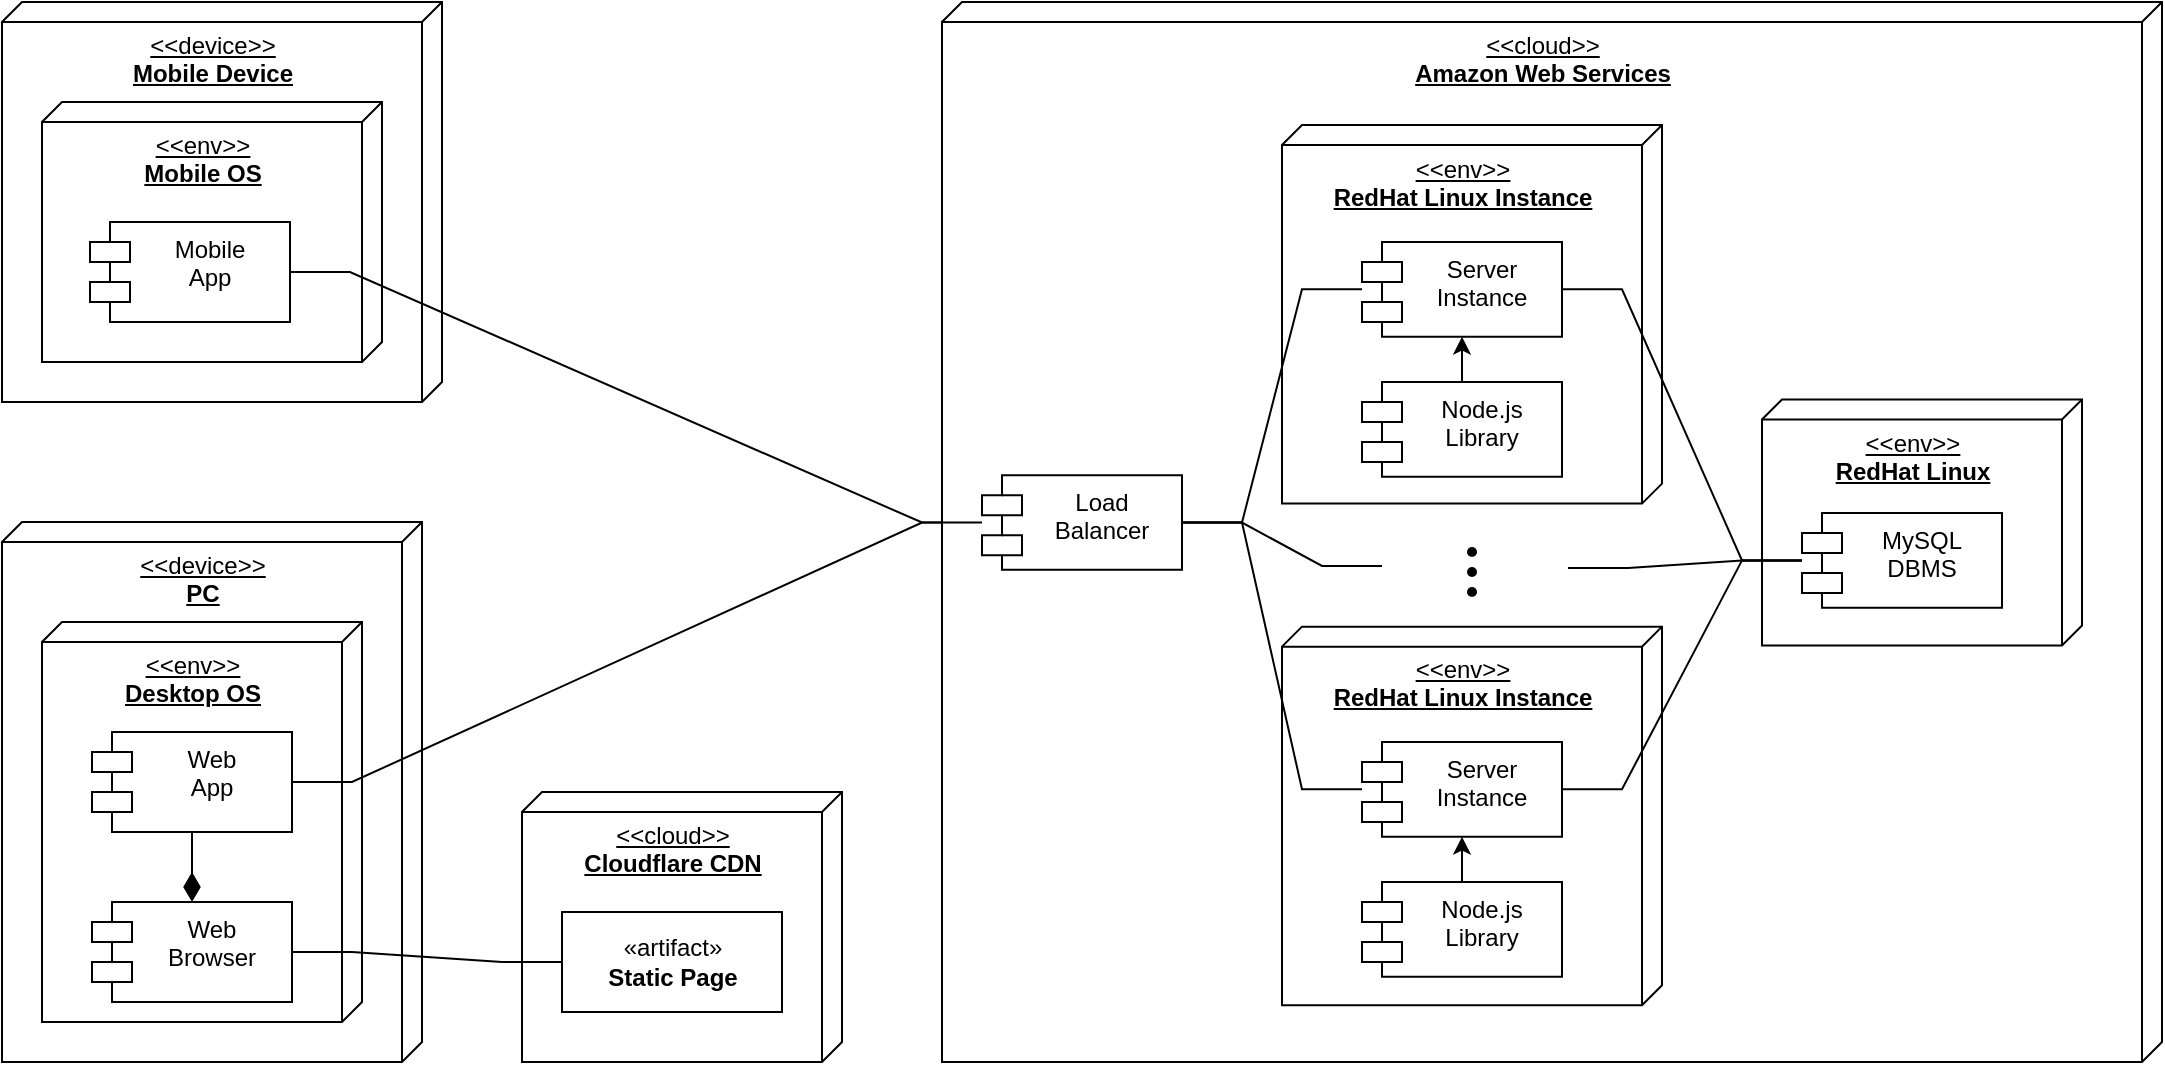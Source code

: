 <mxfile version="13.9.9" type="device"><diagram id="ZVbQevQkXWiNKd0RbURG" name="Pagina-1"><mxGraphModel dx="1550" dy="935" grid="1" gridSize="10" guides="1" tooltips="1" connect="1" arrows="1" fold="1" page="1" pageScale="1" pageWidth="827" pageHeight="1169" math="0" shadow="0"><root><mxCell id="0"/><mxCell id="1" parent="0"/><mxCell id="dF0qhykbKcPgLzociGJ0-5" value="&amp;lt;&amp;lt;device&amp;gt;&amp;gt;&lt;br&gt;&lt;b&gt;PC&lt;/b&gt;" style="verticalAlign=top;align=center;spacingTop=8;spacingLeft=2;spacingRight=12;shape=cube;size=10;direction=south;fontStyle=4;html=1;" vertex="1" parent="1"><mxGeometry x="120" y="420" width="210" height="270" as="geometry"/></mxCell><mxCell id="dF0qhykbKcPgLzociGJ0-6" value="&amp;lt;&amp;lt;env&amp;gt;&amp;gt;&lt;br&gt;&lt;b&gt;Desktop OS&lt;/b&gt;" style="verticalAlign=top;align=center;spacingTop=8;spacingLeft=2;spacingRight=12;shape=cube;size=10;direction=south;fontStyle=4;html=1;" vertex="1" parent="1"><mxGeometry x="140" y="470" width="160" height="200" as="geometry"/></mxCell><mxCell id="dF0qhykbKcPgLzociGJ0-1" value="&amp;lt;&amp;lt;device&amp;gt;&amp;gt;&lt;br&gt;&lt;b&gt;Mobile Device&lt;/b&gt;" style="verticalAlign=top;align=center;spacingTop=8;spacingLeft=2;spacingRight=12;shape=cube;size=10;direction=south;fontStyle=4;html=1;" vertex="1" parent="1"><mxGeometry x="120" y="160" width="220" height="200" as="geometry"/></mxCell><mxCell id="dF0qhykbKcPgLzociGJ0-3" value="&amp;lt;&amp;lt;env&amp;gt;&amp;gt;&lt;br&gt;&lt;b&gt;Mobile OS&lt;/b&gt;" style="verticalAlign=top;align=center;spacingTop=8;spacingLeft=2;spacingRight=12;shape=cube;size=10;direction=south;fontStyle=4;html=1;" vertex="1" parent="1"><mxGeometry x="140" y="210" width="170" height="130" as="geometry"/></mxCell><mxCell id="dF0qhykbKcPgLzociGJ0-4" value="Mobile&#10;App" style="shape=module;align=left;spacingLeft=20;align=center;verticalAlign=top;" vertex="1" parent="1"><mxGeometry x="164" y="270" width="100" height="50" as="geometry"/></mxCell><mxCell id="dF0qhykbKcPgLzociGJ0-7" value="Web&#10;App" style="shape=module;align=left;spacingLeft=20;align=center;verticalAlign=top;" vertex="1" parent="1"><mxGeometry x="165" y="525" width="100" height="50" as="geometry"/></mxCell><mxCell id="dF0qhykbKcPgLzociGJ0-26" style="edgeStyle=orthogonalEdgeStyle;rounded=0;orthogonalLoop=1;jettySize=auto;html=1;endArrow=none;endFill=0;endSize=6;startArrow=diamondThin;startFill=1;startSize=12;" edge="1" parent="1" source="dF0qhykbKcPgLzociGJ0-22" target="dF0qhykbKcPgLzociGJ0-7"><mxGeometry relative="1" as="geometry"/></mxCell><mxCell id="dF0qhykbKcPgLzociGJ0-22" value="Web&#10;Browser" style="shape=module;align=left;spacingLeft=20;align=center;verticalAlign=top;" vertex="1" parent="1"><mxGeometry x="165" y="610" width="100" height="50" as="geometry"/></mxCell><mxCell id="dF0qhykbKcPgLzociGJ0-31" style="edgeStyle=entityRelationEdgeStyle;rounded=0;orthogonalLoop=1;jettySize=auto;html=1;startArrow=none;startFill=0;startSize=12;endArrow=none;endFill=0;endSize=6;" edge="1" parent="1" source="dF0qhykbKcPgLzociGJ0-4" target="dF0qhykbKcPgLzociGJ0-34"><mxGeometry relative="1" as="geometry"><mxPoint x="410" y="340" as="targetPoint"/></mxGeometry></mxCell><mxCell id="dF0qhykbKcPgLzociGJ0-52" value="" style="group" vertex="1" connectable="0" parent="1"><mxGeometry x="380" y="555" width="160" height="135" as="geometry"/></mxCell><mxCell id="dF0qhykbKcPgLzociGJ0-19" value="&amp;lt;&amp;lt;cloud&amp;gt;&amp;gt;&lt;br&gt;&lt;b&gt;Cloudflare CDN&lt;/b&gt;" style="verticalAlign=top;align=center;spacingTop=8;spacingLeft=2;spacingRight=12;shape=cube;size=10;direction=south;fontStyle=4;html=1;" vertex="1" parent="dF0qhykbKcPgLzociGJ0-52"><mxGeometry width="160" height="135" as="geometry"/></mxCell><mxCell id="dF0qhykbKcPgLzociGJ0-35" value="«artifact»&lt;br&gt;&lt;b&gt;Static Page&lt;/b&gt;" style="html=1;" vertex="1" parent="dF0qhykbKcPgLzociGJ0-52"><mxGeometry x="20" y="60" width="110" height="50" as="geometry"/></mxCell><mxCell id="dF0qhykbKcPgLzociGJ0-27" style="edgeStyle=entityRelationEdgeStyle;rounded=0;orthogonalLoop=1;jettySize=auto;html=1;startArrow=none;startFill=0;startSize=12;endArrow=none;endFill=0;endSize=6;" edge="1" parent="1" source="dF0qhykbKcPgLzociGJ0-22" target="dF0qhykbKcPgLzociGJ0-35"><mxGeometry relative="1" as="geometry"><mxPoint x="480" y="680" as="targetPoint"/></mxGeometry></mxCell><mxCell id="dF0qhykbKcPgLzociGJ0-53" value="" style="group;rounded=0;" vertex="1" connectable="0" parent="1"><mxGeometry x="590" y="160" width="610" height="530" as="geometry"/></mxCell><mxCell id="dF0qhykbKcPgLzociGJ0-2" value="&amp;lt;&amp;lt;cloud&amp;gt;&amp;gt;&lt;br&gt;&lt;b&gt;Amazon Web Services&lt;/b&gt;" style="verticalAlign=top;align=center;spacingTop=8;spacingLeft=2;spacingRight=12;shape=cube;size=10;direction=south;fontStyle=4;html=1;" vertex="1" parent="dF0qhykbKcPgLzociGJ0-53"><mxGeometry width="610" height="530" as="geometry"/></mxCell><mxCell id="dF0qhykbKcPgLzociGJ0-34" value="Load&#10;Balancer" style="shape=module;align=left;spacingLeft=20;align=center;verticalAlign=top;" vertex="1" parent="dF0qhykbKcPgLzociGJ0-53"><mxGeometry x="20" y="236.607" width="100" height="47.321" as="geometry"/></mxCell><mxCell id="dF0qhykbKcPgLzociGJ0-41" value="" style="group" vertex="1" connectable="0" parent="dF0qhykbKcPgLzociGJ0-53"><mxGeometry x="170" y="61.518" width="190" height="189.286" as="geometry"/></mxCell><mxCell id="dF0qhykbKcPgLzociGJ0-9" value="&amp;lt;&amp;lt;env&amp;gt;&amp;gt;&lt;br&gt;&lt;b&gt;RedHat Linux Instance&lt;/b&gt;" style="verticalAlign=top;align=center;spacingTop=8;spacingLeft=2;spacingRight=12;shape=cube;size=10;direction=south;fontStyle=4;html=1;" vertex="1" parent="dF0qhykbKcPgLzociGJ0-41"><mxGeometry width="190" height="189.286" as="geometry"/></mxCell><mxCell id="dF0qhykbKcPgLzociGJ0-10" value="Server&#10;Instance" style="shape=module;align=left;spacingLeft=20;align=center;verticalAlign=top;" vertex="1" parent="dF0qhykbKcPgLzociGJ0-41"><mxGeometry x="40" y="58.481" width="100" height="47.321" as="geometry"/></mxCell><mxCell id="dF0qhykbKcPgLzociGJ0-11" value="Node.js&#10;Library" style="shape=module;align=left;spacingLeft=20;align=center;verticalAlign=top;" vertex="1" parent="dF0qhykbKcPgLzociGJ0-41"><mxGeometry x="40" y="128.486" width="100" height="47.321" as="geometry"/></mxCell><mxCell id="dF0qhykbKcPgLzociGJ0-13" style="edgeStyle=orthogonalEdgeStyle;rounded=0;orthogonalLoop=1;jettySize=auto;html=1;" edge="1" parent="dF0qhykbKcPgLzociGJ0-41" source="dF0qhykbKcPgLzociGJ0-11" target="dF0qhykbKcPgLzociGJ0-10"><mxGeometry relative="1" as="geometry"/></mxCell><mxCell id="dF0qhykbKcPgLzociGJ0-47" style="edgeStyle=entityRelationEdgeStyle;rounded=0;orthogonalLoop=1;jettySize=auto;html=1;startArrow=none;startFill=0;startSize=12;endArrow=none;endFill=0;endSize=6;" edge="1" parent="dF0qhykbKcPgLzociGJ0-53" source="dF0qhykbKcPgLzociGJ0-34" target="dF0qhykbKcPgLzociGJ0-10"><mxGeometry relative="1" as="geometry"/></mxCell><mxCell id="dF0qhykbKcPgLzociGJ0-42" value="" style="group" vertex="1" connectable="0" parent="dF0qhykbKcPgLzociGJ0-53"><mxGeometry x="170" y="312.321" width="190" height="189.286" as="geometry"/></mxCell><mxCell id="dF0qhykbKcPgLzociGJ0-43" value="&amp;lt;&amp;lt;env&amp;gt;&amp;gt;&lt;br&gt;&lt;b&gt;RedHat Linux Instance&lt;/b&gt;" style="verticalAlign=top;align=center;spacingTop=8;spacingLeft=2;spacingRight=12;shape=cube;size=10;direction=south;fontStyle=4;html=1;" vertex="1" parent="dF0qhykbKcPgLzociGJ0-42"><mxGeometry width="190" height="189.286" as="geometry"/></mxCell><mxCell id="dF0qhykbKcPgLzociGJ0-44" value="Server&#10;Instance" style="shape=module;align=left;spacingLeft=20;align=center;verticalAlign=top;" vertex="1" parent="dF0qhykbKcPgLzociGJ0-42"><mxGeometry x="40" y="57.681" width="100" height="47.321" as="geometry"/></mxCell><mxCell id="dF0qhykbKcPgLzociGJ0-45" value="Node.js&#10;Library" style="shape=module;align=left;spacingLeft=20;align=center;verticalAlign=top;" vertex="1" parent="dF0qhykbKcPgLzociGJ0-42"><mxGeometry x="40" y="127.676" width="100" height="47.321" as="geometry"/></mxCell><mxCell id="dF0qhykbKcPgLzociGJ0-46" style="edgeStyle=orthogonalEdgeStyle;rounded=0;orthogonalLoop=1;jettySize=auto;html=1;" edge="1" parent="dF0qhykbKcPgLzociGJ0-42" source="dF0qhykbKcPgLzociGJ0-45" target="dF0qhykbKcPgLzociGJ0-44"><mxGeometry relative="1" as="geometry"/></mxCell><mxCell id="dF0qhykbKcPgLzociGJ0-48" style="edgeStyle=entityRelationEdgeStyle;rounded=0;orthogonalLoop=1;jettySize=auto;html=1;startArrow=none;startFill=0;startSize=12;endArrow=none;endFill=0;endSize=6;" edge="1" parent="dF0qhykbKcPgLzociGJ0-53" source="dF0qhykbKcPgLzociGJ0-34" target="dF0qhykbKcPgLzociGJ0-44"><mxGeometry relative="1" as="geometry"/></mxCell><mxCell id="dF0qhykbKcPgLzociGJ0-50" value="" style="group" vertex="1" connectable="0" parent="dF0qhykbKcPgLzociGJ0-53"><mxGeometry x="410" y="198.75" width="160" height="123.036" as="geometry"/></mxCell><mxCell id="dF0qhykbKcPgLzociGJ0-15" value="&amp;lt;&amp;lt;env&amp;gt;&amp;gt;&lt;br&gt;&lt;b&gt;RedHat Linux&lt;/b&gt;" style="verticalAlign=top;align=center;spacingTop=8;spacingLeft=2;spacingRight=12;shape=cube;size=10;direction=south;fontStyle=4;html=1;" vertex="1" parent="dF0qhykbKcPgLzociGJ0-50"><mxGeometry width="160" height="123.036" as="geometry"/></mxCell><mxCell id="dF0qhykbKcPgLzociGJ0-16" value="MySQL&#10;DBMS" style="shape=module;align=left;spacingLeft=20;align=center;verticalAlign=top;" vertex="1" parent="dF0qhykbKcPgLzociGJ0-50"><mxGeometry x="20" y="56.786" width="100" height="47.321" as="geometry"/></mxCell><mxCell id="dF0qhykbKcPgLzociGJ0-32" style="edgeStyle=entityRelationEdgeStyle;rounded=0;orthogonalLoop=1;jettySize=auto;html=1;startArrow=none;startFill=0;startSize=12;endArrow=none;endFill=0;endSize=6;" edge="1" parent="dF0qhykbKcPgLzociGJ0-53" source="dF0qhykbKcPgLzociGJ0-10" target="dF0qhykbKcPgLzociGJ0-16"><mxGeometry relative="1" as="geometry"/></mxCell><mxCell id="dF0qhykbKcPgLzociGJ0-51" style="edgeStyle=entityRelationEdgeStyle;rounded=0;orthogonalLoop=1;jettySize=auto;html=1;startArrow=none;startFill=0;startSize=12;endArrow=none;endFill=0;endSize=6;" edge="1" parent="dF0qhykbKcPgLzociGJ0-53" source="dF0qhykbKcPgLzociGJ0-44" target="dF0qhykbKcPgLzociGJ0-16"><mxGeometry relative="1" as="geometry"/></mxCell><mxCell id="dF0qhykbKcPgLzociGJ0-57" value="" style="group" vertex="1" connectable="0" parent="dF0qhykbKcPgLzociGJ0-53"><mxGeometry x="262.5" y="272.5" width="5" height="25" as="geometry"/></mxCell><mxCell id="dF0qhykbKcPgLzociGJ0-54" value="" style="ellipse;fillColor=#000000;strokeColor=none;" vertex="1" parent="dF0qhykbKcPgLzociGJ0-57"><mxGeometry width="5" height="5" as="geometry"/></mxCell><mxCell id="dF0qhykbKcPgLzociGJ0-55" value="" style="ellipse;fillColor=#000000;strokeColor=none;" vertex="1" parent="dF0qhykbKcPgLzociGJ0-57"><mxGeometry y="10" width="5" height="5" as="geometry"/></mxCell><mxCell id="dF0qhykbKcPgLzociGJ0-56" value="" style="ellipse;fillColor=#000000;strokeColor=none;" vertex="1" parent="dF0qhykbKcPgLzociGJ0-57"><mxGeometry y="20" width="5" height="5" as="geometry"/></mxCell><mxCell id="dF0qhykbKcPgLzociGJ0-30" style="edgeStyle=entityRelationEdgeStyle;rounded=0;orthogonalLoop=1;jettySize=auto;html=1;startArrow=none;startFill=0;startSize=12;endArrow=none;endFill=0;endSize=6;" edge="1" parent="1" source="dF0qhykbKcPgLzociGJ0-7" target="dF0qhykbKcPgLzociGJ0-34"><mxGeometry relative="1" as="geometry"><mxPoint x="450" y="390" as="targetPoint"/></mxGeometry></mxCell><mxCell id="dF0qhykbKcPgLzociGJ0-62" style="edgeStyle=entityRelationEdgeStyle;rounded=0;orthogonalLoop=1;jettySize=auto;html=1;startArrow=none;startFill=0;startSize=12;endArrow=none;endFill=0;endSize=6;exitX=1;exitY=0.5;exitDx=0;exitDy=0;" edge="1" parent="1" source="dF0qhykbKcPgLzociGJ0-34"><mxGeometry relative="1" as="geometry"><mxPoint x="810" y="442" as="targetPoint"/><mxPoint x="710" y="122.268" as="sourcePoint"/></mxGeometry></mxCell><mxCell id="dF0qhykbKcPgLzociGJ0-63" style="edgeStyle=entityRelationEdgeStyle;rounded=0;orthogonalLoop=1;jettySize=auto;html=1;startArrow=none;startFill=0;startSize=12;endArrow=none;endFill=0;endSize=6;" edge="1" parent="1" target="dF0qhykbKcPgLzociGJ0-16"><mxGeometry relative="1" as="geometry"><mxPoint x="1003" y="465" as="targetPoint"/><mxPoint x="903" y="443" as="sourcePoint"/></mxGeometry></mxCell></root></mxGraphModel></diagram></mxfile>